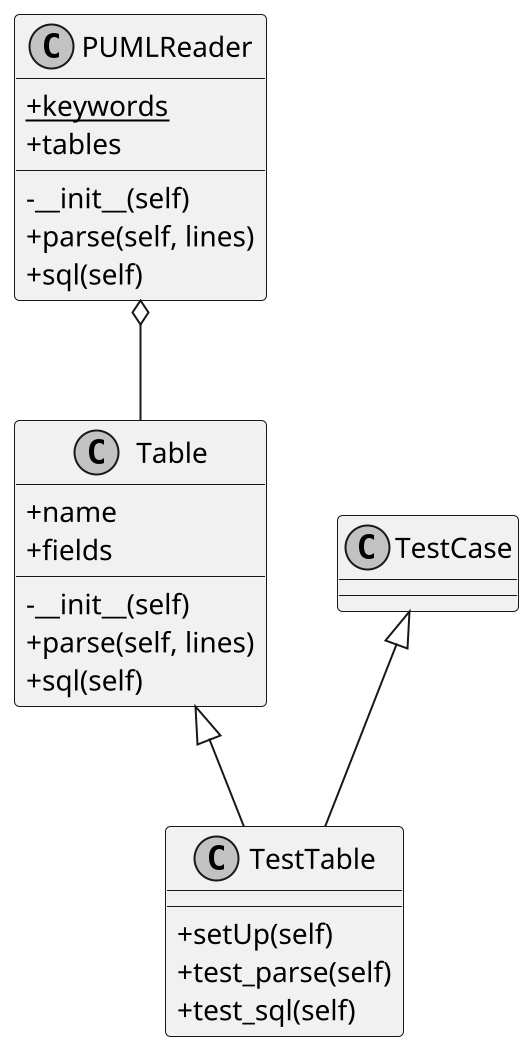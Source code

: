 @startuml
skinparam monochrome true
skinparam classAttributeIconSize 0
scale 2

class PUMLReader {
  {static} +keywords
  +tables
  -__init__(self)
  +parse(self, lines)
  +sql(self)
}

class Table {
  +name
  +fields
  -__init__(self)
  +parse(self, lines)
  +sql(self)
}

TestCase <|-- TestTable
Table <|-- TestTable
class TestTable {
  +setUp(self)
  +test_parse(self)
  +test_sql(self)
}

PUMLReader o-- Table

@enduml
